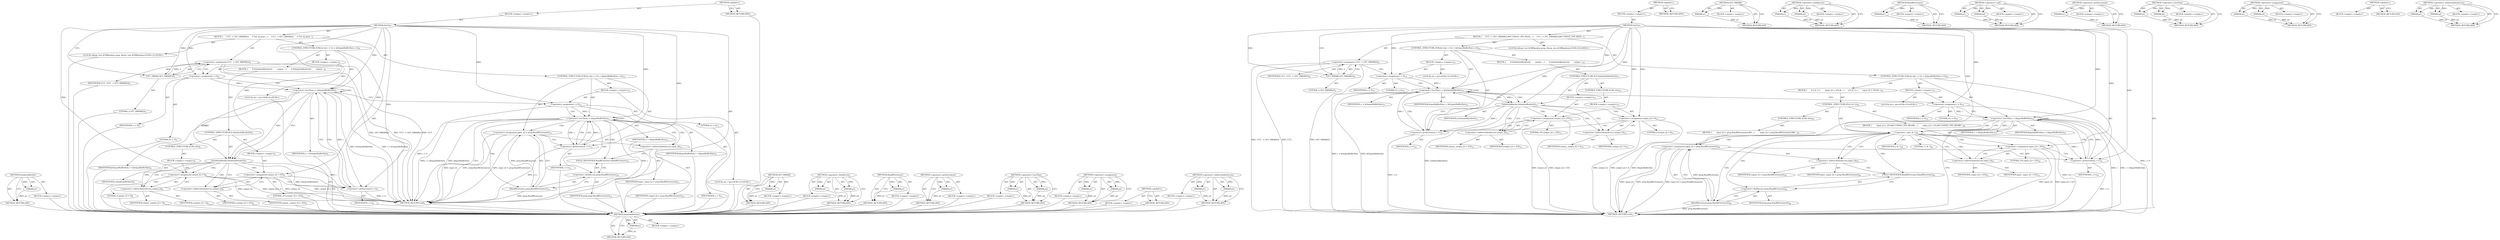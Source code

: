 digraph "&lt;operator&gt;.indirectIndexAccess" {
vulnerable_99 [label=<(METHOD,IsIndexInBorder)>];
vulnerable_100 [label=<(PARAM,p1)>];
vulnerable_101 [label=<(BLOCK,&lt;empty&gt;,&lt;empty&gt;)>];
vulnerable_102 [label=<(METHOD_RETURN,ANY)>];
vulnerable_6 [label=<(METHOD,&lt;global&gt;)<SUB>1</SUB>>];
vulnerable_7 [label=<(BLOCK,&lt;empty&gt;,&lt;empty&gt;)<SUB>1</SUB>>];
vulnerable_8 [label=<(METHOD,SetUp)<SUB>1</SUB>>];
vulnerable_9 [label=<(BLOCK,{
     UUT_ = GET_PARAM(2);
     /* Set up guar...,{
     UUT_ = GET_PARAM(2);
     /* Set up guar...)<SUB>1</SUB>>];
vulnerable_10 [label=<(&lt;operator&gt;.assignment,UUT_ = GET_PARAM(2))<SUB>2</SUB>>];
vulnerable_11 [label=<(IDENTIFIER,UUT_,UUT_ = GET_PARAM(2))<SUB>2</SUB>>];
vulnerable_12 [label=<(GET_PARAM,GET_PARAM(2))<SUB>2</SUB>>];
vulnerable_13 [label=<(LITERAL,2,GET_PARAM(2))<SUB>2</SUB>>];
vulnerable_14 [label=<(CONTROL_STRUCTURE,FOR,for (int i = 0;i &lt; kOutputBufferSize;++i))<SUB>4</SUB>>];
vulnerable_15 [label=<(BLOCK,&lt;empty&gt;,&lt;empty&gt;)<SUB>4</SUB>>];
vulnerable_16 [label="<(LOCAL,int i: int)<SUB>4</SUB>>"];
vulnerable_17 [label=<(&lt;operator&gt;.assignment,i = 0)<SUB>4</SUB>>];
vulnerable_18 [label=<(IDENTIFIER,i,i = 0)<SUB>4</SUB>>];
vulnerable_19 [label=<(LITERAL,0,i = 0)<SUB>4</SUB>>];
vulnerable_20 [label=<(&lt;operator&gt;.lessThan,i &lt; kOutputBufferSize)<SUB>4</SUB>>];
vulnerable_21 [label=<(IDENTIFIER,i,i &lt; kOutputBufferSize)<SUB>4</SUB>>];
vulnerable_22 [label=<(IDENTIFIER,kOutputBufferSize,i &lt; kOutputBufferSize)<SUB>4</SUB>>];
vulnerable_23 [label=<(&lt;operator&gt;.preIncrement,++i)<SUB>4</SUB>>];
vulnerable_24 [label=<(IDENTIFIER,i,++i)<SUB>4</SUB>>];
vulnerable_25 [label=<(BLOCK,{
       if (IsIndexInBorder(i))
        output...,{
       if (IsIndexInBorder(i))
        output...)<SUB>4</SUB>>];
vulnerable_26 [label=<(CONTROL_STRUCTURE,IF,if (IsIndexInBorder(i)))<SUB>5</SUB>>];
vulnerable_27 [label=<(IsIndexInBorder,IsIndexInBorder(i))<SUB>5</SUB>>];
vulnerable_28 [label=<(IDENTIFIER,i,IsIndexInBorder(i))<SUB>5</SUB>>];
vulnerable_29 [label=<(BLOCK,&lt;empty&gt;,&lt;empty&gt;)<SUB>6</SUB>>];
vulnerable_30 [label=<(&lt;operator&gt;.assignment,output_[i] = 255)<SUB>6</SUB>>];
vulnerable_31 [label=<(&lt;operator&gt;.indirectIndexAccess,output_[i])<SUB>6</SUB>>];
vulnerable_32 [label=<(IDENTIFIER,output_,output_[i] = 255)<SUB>6</SUB>>];
vulnerable_33 [label=<(IDENTIFIER,i,output_[i] = 255)<SUB>6</SUB>>];
vulnerable_34 [label=<(LITERAL,255,output_[i] = 255)<SUB>6</SUB>>];
vulnerable_35 [label=<(CONTROL_STRUCTURE,ELSE,else)<SUB>8</SUB>>];
vulnerable_36 [label=<(BLOCK,&lt;empty&gt;,&lt;empty&gt;)<SUB>8</SUB>>];
vulnerable_37 [label=<(&lt;operator&gt;.assignment,output_[i] = 0)<SUB>8</SUB>>];
vulnerable_38 [label=<(&lt;operator&gt;.indirectIndexAccess,output_[i])<SUB>8</SUB>>];
vulnerable_39 [label=<(IDENTIFIER,output_,output_[i] = 0)<SUB>8</SUB>>];
vulnerable_40 [label=<(IDENTIFIER,i,output_[i] = 0)<SUB>8</SUB>>];
vulnerable_41 [label=<(LITERAL,0,output_[i] = 0)<SUB>8</SUB>>];
vulnerable_42 [label="<(LOCAL,libvpx_test.ACMRandom prng: libvpx_test.ACMRandom)<SUB>12</SUB>>"];
vulnerable_43 [label=<(CONTROL_STRUCTURE,FOR,for (int i = 0;i &lt; kInputBufferSize;++i))<SUB>13</SUB>>];
vulnerable_44 [label=<(BLOCK,&lt;empty&gt;,&lt;empty&gt;)<SUB>13</SUB>>];
vulnerable_45 [label="<(LOCAL,int i: int)<SUB>13</SUB>>"];
vulnerable_46 [label=<(&lt;operator&gt;.assignment,i = 0)<SUB>13</SUB>>];
vulnerable_47 [label=<(IDENTIFIER,i,i = 0)<SUB>13</SUB>>];
vulnerable_48 [label=<(LITERAL,0,i = 0)<SUB>13</SUB>>];
vulnerable_49 [label=<(&lt;operator&gt;.lessThan,i &lt; kInputBufferSize)<SUB>13</SUB>>];
vulnerable_50 [label=<(IDENTIFIER,i,i &lt; kInputBufferSize)<SUB>13</SUB>>];
vulnerable_51 [label=<(IDENTIFIER,kInputBufferSize,i &lt; kInputBufferSize)<SUB>13</SUB>>];
vulnerable_52 [label=<(&lt;operator&gt;.preIncrement,++i)<SUB>13</SUB>>];
vulnerable_53 [label=<(IDENTIFIER,i,++i)<SUB>13</SUB>>];
vulnerable_54 [label=<(&lt;operator&gt;.assignment,input_[i] = prng.Rand8Extremes())<SUB>14</SUB>>];
vulnerable_55 [label=<(&lt;operator&gt;.indirectIndexAccess,input_[i])<SUB>14</SUB>>];
vulnerable_56 [label=<(IDENTIFIER,input_,input_[i] = prng.Rand8Extremes())<SUB>14</SUB>>];
vulnerable_57 [label=<(IDENTIFIER,i,input_[i] = prng.Rand8Extremes())<SUB>14</SUB>>];
vulnerable_58 [label=<(Rand8Extremes,prng.Rand8Extremes())<SUB>14</SUB>>];
vulnerable_59 [label=<(&lt;operator&gt;.fieldAccess,prng.Rand8Extremes)<SUB>14</SUB>>];
vulnerable_60 [label=<(IDENTIFIER,prng,prng.Rand8Extremes())<SUB>14</SUB>>];
vulnerable_61 [label=<(FIELD_IDENTIFIER,Rand8Extremes,Rand8Extremes)<SUB>14</SUB>>];
vulnerable_62 [label=<(METHOD_RETURN,void)<SUB>1</SUB>>];
vulnerable_64 [label=<(METHOD_RETURN,ANY)<SUB>1</SUB>>];
vulnerable_86 [label=<(METHOD,GET_PARAM)>];
vulnerable_87 [label=<(PARAM,p1)>];
vulnerable_88 [label=<(BLOCK,&lt;empty&gt;,&lt;empty&gt;)>];
vulnerable_89 [label=<(METHOD_RETURN,ANY)>];
vulnerable_112 [label=<(METHOD,&lt;operator&gt;.fieldAccess)>];
vulnerable_113 [label=<(PARAM,p1)>];
vulnerable_114 [label=<(PARAM,p2)>];
vulnerable_115 [label=<(BLOCK,&lt;empty&gt;,&lt;empty&gt;)>];
vulnerable_116 [label=<(METHOD_RETURN,ANY)>];
vulnerable_108 [label=<(METHOD,Rand8Extremes)>];
vulnerable_109 [label=<(PARAM,p1)>];
vulnerable_110 [label=<(BLOCK,&lt;empty&gt;,&lt;empty&gt;)>];
vulnerable_111 [label=<(METHOD_RETURN,ANY)>];
vulnerable_95 [label=<(METHOD,&lt;operator&gt;.preIncrement)>];
vulnerable_96 [label=<(PARAM,p1)>];
vulnerable_97 [label=<(BLOCK,&lt;empty&gt;,&lt;empty&gt;)>];
vulnerable_98 [label=<(METHOD_RETURN,ANY)>];
vulnerable_90 [label=<(METHOD,&lt;operator&gt;.lessThan)>];
vulnerable_91 [label=<(PARAM,p1)>];
vulnerable_92 [label=<(PARAM,p2)>];
vulnerable_93 [label=<(BLOCK,&lt;empty&gt;,&lt;empty&gt;)>];
vulnerable_94 [label=<(METHOD_RETURN,ANY)>];
vulnerable_81 [label=<(METHOD,&lt;operator&gt;.assignment)>];
vulnerable_82 [label=<(PARAM,p1)>];
vulnerable_83 [label=<(PARAM,p2)>];
vulnerable_84 [label=<(BLOCK,&lt;empty&gt;,&lt;empty&gt;)>];
vulnerable_85 [label=<(METHOD_RETURN,ANY)>];
vulnerable_75 [label=<(METHOD,&lt;global&gt;)<SUB>1</SUB>>];
vulnerable_76 [label=<(BLOCK,&lt;empty&gt;,&lt;empty&gt;)>];
vulnerable_77 [label=<(METHOD_RETURN,ANY)>];
vulnerable_103 [label=<(METHOD,&lt;operator&gt;.indirectIndexAccess)>];
vulnerable_104 [label=<(PARAM,p1)>];
vulnerable_105 [label=<(PARAM,p2)>];
vulnerable_106 [label=<(BLOCK,&lt;empty&gt;,&lt;empty&gt;)>];
vulnerable_107 [label=<(METHOD_RETURN,ANY)>];
fixed_112 [label=<(METHOD,IsIndexInBorder)>];
fixed_113 [label=<(PARAM,p1)>];
fixed_114 [label=<(BLOCK,&lt;empty&gt;,&lt;empty&gt;)>];
fixed_115 [label=<(METHOD_RETURN,ANY)>];
fixed_6 [label=<(METHOD,&lt;global&gt;)<SUB>1</SUB>>];
fixed_7 [label=<(BLOCK,&lt;empty&gt;,&lt;empty&gt;)<SUB>1</SUB>>];
fixed_8 [label=<(METHOD,SetUp)<SUB>1</SUB>>];
fixed_9 [label=<(BLOCK,{
     UUT_ = GET_PARAM(2);
#if CONFIG_VP9_HIGH...,{
     UUT_ = GET_PARAM(2);
#if CONFIG_VP9_HIGH...)<SUB>1</SUB>>];
fixed_10 [label=<(&lt;operator&gt;.assignment,UUT_ = GET_PARAM(2))<SUB>2</SUB>>];
fixed_11 [label=<(IDENTIFIER,UUT_,UUT_ = GET_PARAM(2))<SUB>2</SUB>>];
fixed_12 [label=<(GET_PARAM,GET_PARAM(2))<SUB>2</SUB>>];
fixed_13 [label=<(LITERAL,2,GET_PARAM(2))<SUB>2</SUB>>];
fixed_14 [label=<(CONTROL_STRUCTURE,FOR,for (int i = 0;i &lt; kOutputBufferSize;++i))<SUB>10</SUB>>];
fixed_15 [label=<(BLOCK,&lt;empty&gt;,&lt;empty&gt;)<SUB>10</SUB>>];
fixed_16 [label="<(LOCAL,int i: int)<SUB>10</SUB>>"];
fixed_17 [label=<(&lt;operator&gt;.assignment,i = 0)<SUB>10</SUB>>];
fixed_18 [label=<(IDENTIFIER,i,i = 0)<SUB>10</SUB>>];
fixed_19 [label=<(LITERAL,0,i = 0)<SUB>10</SUB>>];
fixed_20 [label=<(&lt;operator&gt;.lessThan,i &lt; kOutputBufferSize)<SUB>10</SUB>>];
fixed_21 [label=<(IDENTIFIER,i,i &lt; kOutputBufferSize)<SUB>10</SUB>>];
fixed_22 [label=<(IDENTIFIER,kOutputBufferSize,i &lt; kOutputBufferSize)<SUB>10</SUB>>];
fixed_23 [label=<(&lt;operator&gt;.preIncrement,++i)<SUB>10</SUB>>];
fixed_24 [label=<(IDENTIFIER,i,++i)<SUB>10</SUB>>];
fixed_25 [label=<(BLOCK,{
       if (IsIndexInBorder(i))
        output...,{
       if (IsIndexInBorder(i))
        output...)<SUB>10</SUB>>];
fixed_26 [label=<(CONTROL_STRUCTURE,IF,if (IsIndexInBorder(i)))<SUB>11</SUB>>];
fixed_27 [label=<(IsIndexInBorder,IsIndexInBorder(i))<SUB>11</SUB>>];
fixed_28 [label=<(IDENTIFIER,i,IsIndexInBorder(i))<SUB>11</SUB>>];
fixed_29 [label=<(BLOCK,&lt;empty&gt;,&lt;empty&gt;)<SUB>12</SUB>>];
fixed_30 [label=<(&lt;operator&gt;.assignment,output_[i] = 255)<SUB>12</SUB>>];
fixed_31 [label=<(&lt;operator&gt;.indirectIndexAccess,output_[i])<SUB>12</SUB>>];
fixed_32 [label=<(IDENTIFIER,output_,output_[i] = 255)<SUB>12</SUB>>];
fixed_33 [label=<(IDENTIFIER,i,output_[i] = 255)<SUB>12</SUB>>];
fixed_34 [label=<(LITERAL,255,output_[i] = 255)<SUB>12</SUB>>];
fixed_35 [label=<(CONTROL_STRUCTURE,ELSE,else)<SUB>14</SUB>>];
fixed_36 [label=<(BLOCK,&lt;empty&gt;,&lt;empty&gt;)<SUB>14</SUB>>];
fixed_37 [label=<(&lt;operator&gt;.assignment,output_[i] = 0)<SUB>14</SUB>>];
fixed_38 [label=<(&lt;operator&gt;.indirectIndexAccess,output_[i])<SUB>14</SUB>>];
fixed_39 [label=<(IDENTIFIER,output_,output_[i] = 0)<SUB>14</SUB>>];
fixed_40 [label=<(IDENTIFIER,i,output_[i] = 0)<SUB>14</SUB>>];
fixed_41 [label=<(LITERAL,0,output_[i] = 0)<SUB>14</SUB>>];
fixed_42 [label="<(LOCAL,libvpx_test.ACMRandom prng: libvpx_test.ACMRandom)<SUB>18</SUB>>"];
fixed_43 [label=<(CONTROL_STRUCTURE,FOR,for (int i = 0;i &lt; kInputBufferSize;++i))<SUB>19</SUB>>];
fixed_44 [label=<(BLOCK,&lt;empty&gt;,&lt;empty&gt;)<SUB>19</SUB>>];
fixed_45 [label="<(LOCAL,int i: int)<SUB>19</SUB>>"];
fixed_46 [label=<(&lt;operator&gt;.assignment,i = 0)<SUB>19</SUB>>];
fixed_47 [label=<(IDENTIFIER,i,i = 0)<SUB>19</SUB>>];
fixed_48 [label=<(LITERAL,0,i = 0)<SUB>19</SUB>>];
fixed_49 [label=<(&lt;operator&gt;.lessThan,i &lt; kInputBufferSize)<SUB>19</SUB>>];
fixed_50 [label=<(IDENTIFIER,i,i &lt; kInputBufferSize)<SUB>19</SUB>>];
fixed_51 [label=<(IDENTIFIER,kInputBufferSize,i &lt; kInputBufferSize)<SUB>19</SUB>>];
fixed_52 [label=<(&lt;operator&gt;.preIncrement,++i)<SUB>19</SUB>>];
fixed_53 [label=<(IDENTIFIER,i,++i)<SUB>19</SUB>>];
fixed_54 [label=<(BLOCK,{
      if (i &amp; 1) {
        input_[i] = 255;
#...,{
      if (i &amp; 1) {
        input_[i] = 255;
#...)<SUB>19</SUB>>];
fixed_55 [label=<(CONTROL_STRUCTURE,IF,if (i &amp; 1))<SUB>20</SUB>>];
fixed_56 [label=<(&lt;operator&gt;.and,i &amp; 1)<SUB>20</SUB>>];
fixed_57 [label=<(IDENTIFIER,i,i &amp; 1)<SUB>20</SUB>>];
fixed_58 [label=<(LITERAL,1,i &amp; 1)<SUB>20</SUB>>];
fixed_59 [label=<(BLOCK,{
        input_[i] = 255;
#if CONFIG_VP9_HIGHB...,{
        input_[i] = 255;
#if CONFIG_VP9_HIGHB...)<SUB>20</SUB>>];
fixed_60 [label=<(&lt;operator&gt;.assignment,input_[i] = 255)<SUB>21</SUB>>];
fixed_61 [label=<(&lt;operator&gt;.indirectIndexAccess,input_[i])<SUB>21</SUB>>];
fixed_62 [label=<(IDENTIFIER,input_,input_[i] = 255)<SUB>21</SUB>>];
fixed_63 [label=<(IDENTIFIER,i,input_[i] = 255)<SUB>21</SUB>>];
fixed_64 [label=<(LITERAL,255,input_[i] = 255)<SUB>21</SUB>>];
fixed_65 [label=<(CONTROL_STRUCTURE,ELSE,else)<SUB>25</SUB>>];
fixed_66 [label=<(BLOCK,{
        input_[i] = prng.Rand8Extremes();
#if...,{
        input_[i] = prng.Rand8Extremes();
#if...)<SUB>25</SUB>>];
fixed_67 [label=<(&lt;operator&gt;.assignment,input_[i] = prng.Rand8Extremes())<SUB>26</SUB>>];
fixed_68 [label=<(&lt;operator&gt;.indirectIndexAccess,input_[i])<SUB>26</SUB>>];
fixed_69 [label=<(IDENTIFIER,input_,input_[i] = prng.Rand8Extremes())<SUB>26</SUB>>];
fixed_70 [label=<(IDENTIFIER,i,input_[i] = prng.Rand8Extremes())<SUB>26</SUB>>];
fixed_71 [label=<(Rand8Extremes,prng.Rand8Extremes())<SUB>26</SUB>>];
fixed_72 [label=<(&lt;operator&gt;.fieldAccess,prng.Rand8Extremes)<SUB>26</SUB>>];
fixed_73 [label=<(IDENTIFIER,prng,prng.Rand8Extremes())<SUB>26</SUB>>];
fixed_74 [label=<(FIELD_IDENTIFIER,Rand8Extremes,Rand8Extremes)<SUB>26</SUB>>];
fixed_75 [label=<(METHOD_RETURN,void)<SUB>1</SUB>>];
fixed_77 [label=<(METHOD_RETURN,ANY)<SUB>1</SUB>>];
fixed_99 [label=<(METHOD,GET_PARAM)>];
fixed_100 [label=<(PARAM,p1)>];
fixed_101 [label=<(BLOCK,&lt;empty&gt;,&lt;empty&gt;)>];
fixed_102 [label=<(METHOD_RETURN,ANY)>];
fixed_130 [label=<(METHOD,&lt;operator&gt;.fieldAccess)>];
fixed_131 [label=<(PARAM,p1)>];
fixed_132 [label=<(PARAM,p2)>];
fixed_133 [label=<(BLOCK,&lt;empty&gt;,&lt;empty&gt;)>];
fixed_134 [label=<(METHOD_RETURN,ANY)>];
fixed_126 [label=<(METHOD,Rand8Extremes)>];
fixed_127 [label=<(PARAM,p1)>];
fixed_128 [label=<(BLOCK,&lt;empty&gt;,&lt;empty&gt;)>];
fixed_129 [label=<(METHOD_RETURN,ANY)>];
fixed_121 [label=<(METHOD,&lt;operator&gt;.and)>];
fixed_122 [label=<(PARAM,p1)>];
fixed_123 [label=<(PARAM,p2)>];
fixed_124 [label=<(BLOCK,&lt;empty&gt;,&lt;empty&gt;)>];
fixed_125 [label=<(METHOD_RETURN,ANY)>];
fixed_108 [label=<(METHOD,&lt;operator&gt;.preIncrement)>];
fixed_109 [label=<(PARAM,p1)>];
fixed_110 [label=<(BLOCK,&lt;empty&gt;,&lt;empty&gt;)>];
fixed_111 [label=<(METHOD_RETURN,ANY)>];
fixed_103 [label=<(METHOD,&lt;operator&gt;.lessThan)>];
fixed_104 [label=<(PARAM,p1)>];
fixed_105 [label=<(PARAM,p2)>];
fixed_106 [label=<(BLOCK,&lt;empty&gt;,&lt;empty&gt;)>];
fixed_107 [label=<(METHOD_RETURN,ANY)>];
fixed_94 [label=<(METHOD,&lt;operator&gt;.assignment)>];
fixed_95 [label=<(PARAM,p1)>];
fixed_96 [label=<(PARAM,p2)>];
fixed_97 [label=<(BLOCK,&lt;empty&gt;,&lt;empty&gt;)>];
fixed_98 [label=<(METHOD_RETURN,ANY)>];
fixed_88 [label=<(METHOD,&lt;global&gt;)<SUB>1</SUB>>];
fixed_89 [label=<(BLOCK,&lt;empty&gt;,&lt;empty&gt;)>];
fixed_90 [label=<(METHOD_RETURN,ANY)>];
fixed_116 [label=<(METHOD,&lt;operator&gt;.indirectIndexAccess)>];
fixed_117 [label=<(PARAM,p1)>];
fixed_118 [label=<(PARAM,p2)>];
fixed_119 [label=<(BLOCK,&lt;empty&gt;,&lt;empty&gt;)>];
fixed_120 [label=<(METHOD_RETURN,ANY)>];
vulnerable_99 -> vulnerable_100  [key=0, label="AST: "];
vulnerable_99 -> vulnerable_100  [key=1, label="DDG: "];
vulnerable_99 -> vulnerable_101  [key=0, label="AST: "];
vulnerable_99 -> vulnerable_102  [key=0, label="AST: "];
vulnerable_99 -> vulnerable_102  [key=1, label="CFG: "];
vulnerable_100 -> vulnerable_102  [key=0, label="DDG: p1"];
vulnerable_101 -> fixed_112  [key=0];
vulnerable_102 -> fixed_112  [key=0];
vulnerable_6 -> vulnerable_7  [key=0, label="AST: "];
vulnerable_6 -> vulnerable_64  [key=0, label="AST: "];
vulnerable_6 -> vulnerable_64  [key=1, label="CFG: "];
vulnerable_7 -> vulnerable_8  [key=0, label="AST: "];
vulnerable_8 -> vulnerable_9  [key=0, label="AST: "];
vulnerable_8 -> vulnerable_62  [key=0, label="AST: "];
vulnerable_8 -> vulnerable_12  [key=0, label="CFG: "];
vulnerable_8 -> vulnerable_12  [key=1, label="DDG: "];
vulnerable_8 -> vulnerable_17  [key=0, label="DDG: "];
vulnerable_8 -> vulnerable_20  [key=0, label="DDG: "];
vulnerable_8 -> vulnerable_23  [key=0, label="DDG: "];
vulnerable_8 -> vulnerable_46  [key=0, label="DDG: "];
vulnerable_8 -> vulnerable_49  [key=0, label="DDG: "];
vulnerable_8 -> vulnerable_52  [key=0, label="DDG: "];
vulnerable_8 -> vulnerable_27  [key=0, label="DDG: "];
vulnerable_8 -> vulnerable_30  [key=0, label="DDG: "];
vulnerable_8 -> vulnerable_37  [key=0, label="DDG: "];
vulnerable_9 -> vulnerable_10  [key=0, label="AST: "];
vulnerable_9 -> vulnerable_14  [key=0, label="AST: "];
vulnerable_9 -> vulnerable_42  [key=0, label="AST: "];
vulnerable_9 -> vulnerable_43  [key=0, label="AST: "];
vulnerable_10 -> vulnerable_11  [key=0, label="AST: "];
vulnerable_10 -> vulnerable_12  [key=0, label="AST: "];
vulnerable_10 -> vulnerable_17  [key=0, label="CFG: "];
vulnerable_10 -> vulnerable_62  [key=0, label="DDG: GET_PARAM(2)"];
vulnerable_10 -> vulnerable_62  [key=1, label="DDG: UUT_ = GET_PARAM(2)"];
vulnerable_10 -> vulnerable_62  [key=2, label="DDG: UUT_"];
vulnerable_11 -> fixed_112  [key=0];
vulnerable_12 -> vulnerable_13  [key=0, label="AST: "];
vulnerable_12 -> vulnerable_10  [key=0, label="CFG: "];
vulnerable_12 -> vulnerable_10  [key=1, label="DDG: 2"];
vulnerable_13 -> fixed_112  [key=0];
vulnerable_14 -> vulnerable_15  [key=0, label="AST: "];
vulnerable_14 -> vulnerable_20  [key=0, label="AST: "];
vulnerable_14 -> vulnerable_23  [key=0, label="AST: "];
vulnerable_14 -> vulnerable_25  [key=0, label="AST: "];
vulnerable_15 -> vulnerable_16  [key=0, label="AST: "];
vulnerable_15 -> vulnerable_17  [key=0, label="AST: "];
vulnerable_16 -> fixed_112  [key=0];
vulnerable_17 -> vulnerable_18  [key=0, label="AST: "];
vulnerable_17 -> vulnerable_19  [key=0, label="AST: "];
vulnerable_17 -> vulnerable_20  [key=0, label="CFG: "];
vulnerable_17 -> vulnerable_20  [key=1, label="DDG: i"];
vulnerable_18 -> fixed_112  [key=0];
vulnerable_19 -> fixed_112  [key=0];
vulnerable_20 -> vulnerable_21  [key=0, label="AST: "];
vulnerable_20 -> vulnerable_22  [key=0, label="AST: "];
vulnerable_20 -> vulnerable_27  [key=0, label="CFG: "];
vulnerable_20 -> vulnerable_27  [key=1, label="DDG: i"];
vulnerable_20 -> vulnerable_27  [key=2, label="CDG: "];
vulnerable_20 -> vulnerable_46  [key=0, label="CFG: "];
vulnerable_20 -> vulnerable_62  [key=0, label="DDG: i &lt; kOutputBufferSize"];
vulnerable_20 -> vulnerable_62  [key=1, label="DDG: kOutputBufferSize"];
vulnerable_20 -> vulnerable_23  [key=0, label="CDG: "];
vulnerable_20 -> vulnerable_20  [key=0, label="CDG: "];
vulnerable_21 -> fixed_112  [key=0];
vulnerable_22 -> fixed_112  [key=0];
vulnerable_23 -> vulnerable_24  [key=0, label="AST: "];
vulnerable_23 -> vulnerable_20  [key=0, label="CFG: "];
vulnerable_23 -> vulnerable_20  [key=1, label="DDG: i"];
vulnerable_23 -> vulnerable_62  [key=0, label="DDG: ++i"];
vulnerable_24 -> fixed_112  [key=0];
vulnerable_25 -> vulnerable_26  [key=0, label="AST: "];
vulnerable_26 -> vulnerable_27  [key=0, label="AST: "];
vulnerable_26 -> vulnerable_29  [key=0, label="AST: "];
vulnerable_26 -> vulnerable_35  [key=0, label="AST: "];
vulnerable_27 -> vulnerable_28  [key=0, label="AST: "];
vulnerable_27 -> vulnerable_31  [key=0, label="CFG: "];
vulnerable_27 -> vulnerable_31  [key=1, label="CDG: "];
vulnerable_27 -> vulnerable_38  [key=0, label="CFG: "];
vulnerable_27 -> vulnerable_38  [key=1, label="CDG: "];
vulnerable_27 -> vulnerable_62  [key=0, label="DDG: IsIndexInBorder(i)"];
vulnerable_27 -> vulnerable_23  [key=0, label="DDG: i"];
vulnerable_27 -> vulnerable_30  [key=0, label="CDG: "];
vulnerable_27 -> vulnerable_37  [key=0, label="CDG: "];
vulnerable_28 -> fixed_112  [key=0];
vulnerable_29 -> vulnerable_30  [key=0, label="AST: "];
vulnerable_30 -> vulnerable_31  [key=0, label="AST: "];
vulnerable_30 -> vulnerable_34  [key=0, label="AST: "];
vulnerable_30 -> vulnerable_23  [key=0, label="CFG: "];
vulnerable_30 -> vulnerable_62  [key=0, label="DDG: output_[i]"];
vulnerable_30 -> vulnerable_62  [key=1, label="DDG: output_[i] = 255"];
vulnerable_31 -> vulnerable_32  [key=0, label="AST: "];
vulnerable_31 -> vulnerable_33  [key=0, label="AST: "];
vulnerable_31 -> vulnerable_30  [key=0, label="CFG: "];
vulnerable_32 -> fixed_112  [key=0];
vulnerable_33 -> fixed_112  [key=0];
vulnerable_34 -> fixed_112  [key=0];
vulnerable_35 -> vulnerable_36  [key=0, label="AST: "];
vulnerable_36 -> vulnerable_37  [key=0, label="AST: "];
vulnerable_37 -> vulnerable_38  [key=0, label="AST: "];
vulnerable_37 -> vulnerable_41  [key=0, label="AST: "];
vulnerable_37 -> vulnerable_23  [key=0, label="CFG: "];
vulnerable_37 -> vulnerable_62  [key=0, label="DDG: output_[i]"];
vulnerable_37 -> vulnerable_62  [key=1, label="DDG: output_[i] = 0"];
vulnerable_38 -> vulnerable_39  [key=0, label="AST: "];
vulnerable_38 -> vulnerable_40  [key=0, label="AST: "];
vulnerable_38 -> vulnerable_37  [key=0, label="CFG: "];
vulnerable_39 -> fixed_112  [key=0];
vulnerable_40 -> fixed_112  [key=0];
vulnerable_41 -> fixed_112  [key=0];
vulnerable_42 -> fixed_112  [key=0];
vulnerable_43 -> vulnerable_44  [key=0, label="AST: "];
vulnerable_43 -> vulnerable_49  [key=0, label="AST: "];
vulnerable_43 -> vulnerable_52  [key=0, label="AST: "];
vulnerable_43 -> vulnerable_54  [key=0, label="AST: "];
vulnerable_44 -> vulnerable_45  [key=0, label="AST: "];
vulnerable_44 -> vulnerable_46  [key=0, label="AST: "];
vulnerable_45 -> fixed_112  [key=0];
vulnerable_46 -> vulnerable_47  [key=0, label="AST: "];
vulnerable_46 -> vulnerable_48  [key=0, label="AST: "];
vulnerable_46 -> vulnerable_49  [key=0, label="CFG: "];
vulnerable_46 -> vulnerable_49  [key=1, label="DDG: i"];
vulnerable_46 -> vulnerable_62  [key=0, label="DDG: i = 0"];
vulnerable_47 -> fixed_112  [key=0];
vulnerable_48 -> fixed_112  [key=0];
vulnerable_49 -> vulnerable_50  [key=0, label="AST: "];
vulnerable_49 -> vulnerable_51  [key=0, label="AST: "];
vulnerable_49 -> vulnerable_62  [key=0, label="CFG: "];
vulnerable_49 -> vulnerable_62  [key=1, label="DDG: i"];
vulnerable_49 -> vulnerable_62  [key=2, label="DDG: i &lt; kInputBufferSize"];
vulnerable_49 -> vulnerable_62  [key=3, label="DDG: kInputBufferSize"];
vulnerable_49 -> vulnerable_55  [key=0, label="CFG: "];
vulnerable_49 -> vulnerable_55  [key=1, label="CDG: "];
vulnerable_49 -> vulnerable_52  [key=0, label="DDG: i"];
vulnerable_49 -> vulnerable_52  [key=1, label="CDG: "];
vulnerable_49 -> vulnerable_58  [key=0, label="CDG: "];
vulnerable_49 -> vulnerable_49  [key=0, label="CDG: "];
vulnerable_49 -> vulnerable_61  [key=0, label="CDG: "];
vulnerable_49 -> vulnerable_59  [key=0, label="CDG: "];
vulnerable_49 -> vulnerable_54  [key=0, label="CDG: "];
vulnerable_50 -> fixed_112  [key=0];
vulnerable_51 -> fixed_112  [key=0];
vulnerable_52 -> vulnerable_53  [key=0, label="AST: "];
vulnerable_52 -> vulnerable_49  [key=0, label="CFG: "];
vulnerable_52 -> vulnerable_49  [key=1, label="DDG: i"];
vulnerable_52 -> vulnerable_62  [key=0, label="DDG: ++i"];
vulnerable_53 -> fixed_112  [key=0];
vulnerable_54 -> vulnerable_55  [key=0, label="AST: "];
vulnerable_54 -> vulnerable_58  [key=0, label="AST: "];
vulnerable_54 -> vulnerable_52  [key=0, label="CFG: "];
vulnerable_54 -> vulnerable_62  [key=0, label="DDG: input_[i]"];
vulnerable_54 -> vulnerable_62  [key=1, label="DDG: prng.Rand8Extremes()"];
vulnerable_54 -> vulnerable_62  [key=2, label="DDG: input_[i] = prng.Rand8Extremes()"];
vulnerable_55 -> vulnerable_56  [key=0, label="AST: "];
vulnerable_55 -> vulnerable_57  [key=0, label="AST: "];
vulnerable_55 -> vulnerable_61  [key=0, label="CFG: "];
vulnerable_56 -> fixed_112  [key=0];
vulnerable_57 -> fixed_112  [key=0];
vulnerable_58 -> vulnerable_59  [key=0, label="AST: "];
vulnerable_58 -> vulnerable_54  [key=0, label="CFG: "];
vulnerable_58 -> vulnerable_54  [key=1, label="DDG: prng.Rand8Extremes"];
vulnerable_58 -> vulnerable_62  [key=0, label="DDG: prng.Rand8Extremes"];
vulnerable_59 -> vulnerable_60  [key=0, label="AST: "];
vulnerable_59 -> vulnerable_61  [key=0, label="AST: "];
vulnerable_59 -> vulnerable_58  [key=0, label="CFG: "];
vulnerable_60 -> fixed_112  [key=0];
vulnerable_61 -> vulnerable_59  [key=0, label="CFG: "];
vulnerable_62 -> fixed_112  [key=0];
vulnerable_64 -> fixed_112  [key=0];
vulnerable_86 -> vulnerable_87  [key=0, label="AST: "];
vulnerable_86 -> vulnerable_87  [key=1, label="DDG: "];
vulnerable_86 -> vulnerable_88  [key=0, label="AST: "];
vulnerable_86 -> vulnerable_89  [key=0, label="AST: "];
vulnerable_86 -> vulnerable_89  [key=1, label="CFG: "];
vulnerable_87 -> vulnerable_89  [key=0, label="DDG: p1"];
vulnerable_88 -> fixed_112  [key=0];
vulnerable_89 -> fixed_112  [key=0];
vulnerable_112 -> vulnerable_113  [key=0, label="AST: "];
vulnerable_112 -> vulnerable_113  [key=1, label="DDG: "];
vulnerable_112 -> vulnerable_115  [key=0, label="AST: "];
vulnerable_112 -> vulnerable_114  [key=0, label="AST: "];
vulnerable_112 -> vulnerable_114  [key=1, label="DDG: "];
vulnerable_112 -> vulnerable_116  [key=0, label="AST: "];
vulnerable_112 -> vulnerable_116  [key=1, label="CFG: "];
vulnerable_113 -> vulnerable_116  [key=0, label="DDG: p1"];
vulnerable_114 -> vulnerable_116  [key=0, label="DDG: p2"];
vulnerable_115 -> fixed_112  [key=0];
vulnerable_116 -> fixed_112  [key=0];
vulnerable_108 -> vulnerable_109  [key=0, label="AST: "];
vulnerable_108 -> vulnerable_109  [key=1, label="DDG: "];
vulnerable_108 -> vulnerable_110  [key=0, label="AST: "];
vulnerable_108 -> vulnerable_111  [key=0, label="AST: "];
vulnerable_108 -> vulnerable_111  [key=1, label="CFG: "];
vulnerable_109 -> vulnerable_111  [key=0, label="DDG: p1"];
vulnerable_110 -> fixed_112  [key=0];
vulnerable_111 -> fixed_112  [key=0];
vulnerable_95 -> vulnerable_96  [key=0, label="AST: "];
vulnerable_95 -> vulnerable_96  [key=1, label="DDG: "];
vulnerable_95 -> vulnerable_97  [key=0, label="AST: "];
vulnerable_95 -> vulnerable_98  [key=0, label="AST: "];
vulnerable_95 -> vulnerable_98  [key=1, label="CFG: "];
vulnerable_96 -> vulnerable_98  [key=0, label="DDG: p1"];
vulnerable_97 -> fixed_112  [key=0];
vulnerable_98 -> fixed_112  [key=0];
vulnerable_90 -> vulnerable_91  [key=0, label="AST: "];
vulnerable_90 -> vulnerable_91  [key=1, label="DDG: "];
vulnerable_90 -> vulnerable_93  [key=0, label="AST: "];
vulnerable_90 -> vulnerable_92  [key=0, label="AST: "];
vulnerable_90 -> vulnerable_92  [key=1, label="DDG: "];
vulnerable_90 -> vulnerable_94  [key=0, label="AST: "];
vulnerable_90 -> vulnerable_94  [key=1, label="CFG: "];
vulnerable_91 -> vulnerable_94  [key=0, label="DDG: p1"];
vulnerable_92 -> vulnerable_94  [key=0, label="DDG: p2"];
vulnerable_93 -> fixed_112  [key=0];
vulnerable_94 -> fixed_112  [key=0];
vulnerable_81 -> vulnerable_82  [key=0, label="AST: "];
vulnerable_81 -> vulnerable_82  [key=1, label="DDG: "];
vulnerable_81 -> vulnerable_84  [key=0, label="AST: "];
vulnerable_81 -> vulnerable_83  [key=0, label="AST: "];
vulnerable_81 -> vulnerable_83  [key=1, label="DDG: "];
vulnerable_81 -> vulnerable_85  [key=0, label="AST: "];
vulnerable_81 -> vulnerable_85  [key=1, label="CFG: "];
vulnerable_82 -> vulnerable_85  [key=0, label="DDG: p1"];
vulnerable_83 -> vulnerable_85  [key=0, label="DDG: p2"];
vulnerable_84 -> fixed_112  [key=0];
vulnerable_85 -> fixed_112  [key=0];
vulnerable_75 -> vulnerable_76  [key=0, label="AST: "];
vulnerable_75 -> vulnerable_77  [key=0, label="AST: "];
vulnerable_75 -> vulnerable_77  [key=1, label="CFG: "];
vulnerable_76 -> fixed_112  [key=0];
vulnerable_77 -> fixed_112  [key=0];
vulnerable_103 -> vulnerable_104  [key=0, label="AST: "];
vulnerable_103 -> vulnerable_104  [key=1, label="DDG: "];
vulnerable_103 -> vulnerable_106  [key=0, label="AST: "];
vulnerable_103 -> vulnerable_105  [key=0, label="AST: "];
vulnerable_103 -> vulnerable_105  [key=1, label="DDG: "];
vulnerable_103 -> vulnerable_107  [key=0, label="AST: "];
vulnerable_103 -> vulnerable_107  [key=1, label="CFG: "];
vulnerable_104 -> vulnerable_107  [key=0, label="DDG: p1"];
vulnerable_105 -> vulnerable_107  [key=0, label="DDG: p2"];
vulnerable_106 -> fixed_112  [key=0];
vulnerable_107 -> fixed_112  [key=0];
fixed_112 -> fixed_113  [key=0, label="AST: "];
fixed_112 -> fixed_113  [key=1, label="DDG: "];
fixed_112 -> fixed_114  [key=0, label="AST: "];
fixed_112 -> fixed_115  [key=0, label="AST: "];
fixed_112 -> fixed_115  [key=1, label="CFG: "];
fixed_113 -> fixed_115  [key=0, label="DDG: p1"];
fixed_6 -> fixed_7  [key=0, label="AST: "];
fixed_6 -> fixed_77  [key=0, label="AST: "];
fixed_6 -> fixed_77  [key=1, label="CFG: "];
fixed_7 -> fixed_8  [key=0, label="AST: "];
fixed_8 -> fixed_9  [key=0, label="AST: "];
fixed_8 -> fixed_75  [key=0, label="AST: "];
fixed_8 -> fixed_12  [key=0, label="CFG: "];
fixed_8 -> fixed_12  [key=1, label="DDG: "];
fixed_8 -> fixed_17  [key=0, label="DDG: "];
fixed_8 -> fixed_20  [key=0, label="DDG: "];
fixed_8 -> fixed_23  [key=0, label="DDG: "];
fixed_8 -> fixed_46  [key=0, label="DDG: "];
fixed_8 -> fixed_49  [key=0, label="DDG: "];
fixed_8 -> fixed_52  [key=0, label="DDG: "];
fixed_8 -> fixed_27  [key=0, label="DDG: "];
fixed_8 -> fixed_30  [key=0, label="DDG: "];
fixed_8 -> fixed_56  [key=0, label="DDG: "];
fixed_8 -> fixed_60  [key=0, label="DDG: "];
fixed_8 -> fixed_37  [key=0, label="DDG: "];
fixed_9 -> fixed_10  [key=0, label="AST: "];
fixed_9 -> fixed_14  [key=0, label="AST: "];
fixed_9 -> fixed_42  [key=0, label="AST: "];
fixed_9 -> fixed_43  [key=0, label="AST: "];
fixed_10 -> fixed_11  [key=0, label="AST: "];
fixed_10 -> fixed_12  [key=0, label="AST: "];
fixed_10 -> fixed_17  [key=0, label="CFG: "];
fixed_10 -> fixed_75  [key=0, label="DDG: GET_PARAM(2)"];
fixed_10 -> fixed_75  [key=1, label="DDG: UUT_ = GET_PARAM(2)"];
fixed_10 -> fixed_75  [key=2, label="DDG: UUT_"];
fixed_12 -> fixed_13  [key=0, label="AST: "];
fixed_12 -> fixed_10  [key=0, label="CFG: "];
fixed_12 -> fixed_10  [key=1, label="DDG: 2"];
fixed_14 -> fixed_15  [key=0, label="AST: "];
fixed_14 -> fixed_20  [key=0, label="AST: "];
fixed_14 -> fixed_23  [key=0, label="AST: "];
fixed_14 -> fixed_25  [key=0, label="AST: "];
fixed_15 -> fixed_16  [key=0, label="AST: "];
fixed_15 -> fixed_17  [key=0, label="AST: "];
fixed_17 -> fixed_18  [key=0, label="AST: "];
fixed_17 -> fixed_19  [key=0, label="AST: "];
fixed_17 -> fixed_20  [key=0, label="CFG: "];
fixed_17 -> fixed_20  [key=1, label="DDG: i"];
fixed_20 -> fixed_21  [key=0, label="AST: "];
fixed_20 -> fixed_22  [key=0, label="AST: "];
fixed_20 -> fixed_27  [key=0, label="CFG: "];
fixed_20 -> fixed_27  [key=1, label="DDG: i"];
fixed_20 -> fixed_27  [key=2, label="CDG: "];
fixed_20 -> fixed_46  [key=0, label="CFG: "];
fixed_20 -> fixed_75  [key=0, label="DDG: i &lt; kOutputBufferSize"];
fixed_20 -> fixed_75  [key=1, label="DDG: kOutputBufferSize"];
fixed_20 -> fixed_23  [key=0, label="CDG: "];
fixed_20 -> fixed_20  [key=0, label="CDG: "];
fixed_23 -> fixed_24  [key=0, label="AST: "];
fixed_23 -> fixed_20  [key=0, label="CFG: "];
fixed_23 -> fixed_20  [key=1, label="DDG: i"];
fixed_23 -> fixed_75  [key=0, label="DDG: ++i"];
fixed_25 -> fixed_26  [key=0, label="AST: "];
fixed_26 -> fixed_27  [key=0, label="AST: "];
fixed_26 -> fixed_29  [key=0, label="AST: "];
fixed_26 -> fixed_35  [key=0, label="AST: "];
fixed_27 -> fixed_28  [key=0, label="AST: "];
fixed_27 -> fixed_31  [key=0, label="CFG: "];
fixed_27 -> fixed_31  [key=1, label="CDG: "];
fixed_27 -> fixed_38  [key=0, label="CFG: "];
fixed_27 -> fixed_38  [key=1, label="CDG: "];
fixed_27 -> fixed_75  [key=0, label="DDG: IsIndexInBorder(i)"];
fixed_27 -> fixed_23  [key=0, label="DDG: i"];
fixed_27 -> fixed_30  [key=0, label="CDG: "];
fixed_27 -> fixed_37  [key=0, label="CDG: "];
fixed_29 -> fixed_30  [key=0, label="AST: "];
fixed_30 -> fixed_31  [key=0, label="AST: "];
fixed_30 -> fixed_34  [key=0, label="AST: "];
fixed_30 -> fixed_23  [key=0, label="CFG: "];
fixed_30 -> fixed_75  [key=0, label="DDG: output_[i]"];
fixed_30 -> fixed_75  [key=1, label="DDG: output_[i] = 255"];
fixed_31 -> fixed_32  [key=0, label="AST: "];
fixed_31 -> fixed_33  [key=0, label="AST: "];
fixed_31 -> fixed_30  [key=0, label="CFG: "];
fixed_35 -> fixed_36  [key=0, label="AST: "];
fixed_36 -> fixed_37  [key=0, label="AST: "];
fixed_37 -> fixed_38  [key=0, label="AST: "];
fixed_37 -> fixed_41  [key=0, label="AST: "];
fixed_37 -> fixed_23  [key=0, label="CFG: "];
fixed_37 -> fixed_75  [key=0, label="DDG: output_[i]"];
fixed_37 -> fixed_75  [key=1, label="DDG: output_[i] = 0"];
fixed_38 -> fixed_39  [key=0, label="AST: "];
fixed_38 -> fixed_40  [key=0, label="AST: "];
fixed_38 -> fixed_37  [key=0, label="CFG: "];
fixed_43 -> fixed_44  [key=0, label="AST: "];
fixed_43 -> fixed_49  [key=0, label="AST: "];
fixed_43 -> fixed_52  [key=0, label="AST: "];
fixed_43 -> fixed_54  [key=0, label="AST: "];
fixed_44 -> fixed_45  [key=0, label="AST: "];
fixed_44 -> fixed_46  [key=0, label="AST: "];
fixed_46 -> fixed_47  [key=0, label="AST: "];
fixed_46 -> fixed_48  [key=0, label="AST: "];
fixed_46 -> fixed_49  [key=0, label="CFG: "];
fixed_46 -> fixed_49  [key=1, label="DDG: i"];
fixed_46 -> fixed_75  [key=0, label="DDG: i = 0"];
fixed_49 -> fixed_50  [key=0, label="AST: "];
fixed_49 -> fixed_51  [key=0, label="AST: "];
fixed_49 -> fixed_75  [key=0, label="CFG: "];
fixed_49 -> fixed_75  [key=1, label="DDG: i"];
fixed_49 -> fixed_75  [key=2, label="DDG: i &lt; kInputBufferSize"];
fixed_49 -> fixed_75  [key=3, label="DDG: kInputBufferSize"];
fixed_49 -> fixed_56  [key=0, label="CFG: "];
fixed_49 -> fixed_56  [key=1, label="DDG: i"];
fixed_49 -> fixed_56  [key=2, label="CDG: "];
fixed_49 -> fixed_49  [key=0, label="CDG: "];
fixed_49 -> fixed_52  [key=0, label="CDG: "];
fixed_52 -> fixed_53  [key=0, label="AST: "];
fixed_52 -> fixed_49  [key=0, label="CFG: "];
fixed_52 -> fixed_49  [key=1, label="DDG: i"];
fixed_52 -> fixed_75  [key=0, label="DDG: ++i"];
fixed_54 -> fixed_55  [key=0, label="AST: "];
fixed_55 -> fixed_56  [key=0, label="AST: "];
fixed_55 -> fixed_59  [key=0, label="AST: "];
fixed_55 -> fixed_65  [key=0, label="AST: "];
fixed_56 -> fixed_57  [key=0, label="AST: "];
fixed_56 -> fixed_58  [key=0, label="AST: "];
fixed_56 -> fixed_61  [key=0, label="CFG: "];
fixed_56 -> fixed_61  [key=1, label="CDG: "];
fixed_56 -> fixed_68  [key=0, label="CFG: "];
fixed_56 -> fixed_68  [key=1, label="CDG: "];
fixed_56 -> fixed_75  [key=0, label="DDG: i &amp; 1"];
fixed_56 -> fixed_52  [key=0, label="DDG: i"];
fixed_56 -> fixed_60  [key=0, label="CDG: "];
fixed_56 -> fixed_71  [key=0, label="CDG: "];
fixed_56 -> fixed_72  [key=0, label="CDG: "];
fixed_56 -> fixed_67  [key=0, label="CDG: "];
fixed_56 -> fixed_74  [key=0, label="CDG: "];
fixed_59 -> fixed_60  [key=0, label="AST: "];
fixed_60 -> fixed_61  [key=0, label="AST: "];
fixed_60 -> fixed_64  [key=0, label="AST: "];
fixed_60 -> fixed_52  [key=0, label="CFG: "];
fixed_60 -> fixed_75  [key=0, label="DDG: input_[i]"];
fixed_60 -> fixed_75  [key=1, label="DDG: input_[i] = 255"];
fixed_61 -> fixed_62  [key=0, label="AST: "];
fixed_61 -> fixed_63  [key=0, label="AST: "];
fixed_61 -> fixed_60  [key=0, label="CFG: "];
fixed_65 -> fixed_66  [key=0, label="AST: "];
fixed_66 -> fixed_67  [key=0, label="AST: "];
fixed_67 -> fixed_68  [key=0, label="AST: "];
fixed_67 -> fixed_71  [key=0, label="AST: "];
fixed_67 -> fixed_52  [key=0, label="CFG: "];
fixed_67 -> fixed_75  [key=0, label="DDG: input_[i]"];
fixed_67 -> fixed_75  [key=1, label="DDG: prng.Rand8Extremes()"];
fixed_67 -> fixed_75  [key=2, label="DDG: input_[i] = prng.Rand8Extremes()"];
fixed_68 -> fixed_69  [key=0, label="AST: "];
fixed_68 -> fixed_70  [key=0, label="AST: "];
fixed_68 -> fixed_74  [key=0, label="CFG: "];
fixed_71 -> fixed_72  [key=0, label="AST: "];
fixed_71 -> fixed_67  [key=0, label="CFG: "];
fixed_71 -> fixed_67  [key=1, label="DDG: prng.Rand8Extremes"];
fixed_71 -> fixed_75  [key=0, label="DDG: prng.Rand8Extremes"];
fixed_72 -> fixed_73  [key=0, label="AST: "];
fixed_72 -> fixed_74  [key=0, label="AST: "];
fixed_72 -> fixed_71  [key=0, label="CFG: "];
fixed_74 -> fixed_72  [key=0, label="CFG: "];
fixed_99 -> fixed_100  [key=0, label="AST: "];
fixed_99 -> fixed_100  [key=1, label="DDG: "];
fixed_99 -> fixed_101  [key=0, label="AST: "];
fixed_99 -> fixed_102  [key=0, label="AST: "];
fixed_99 -> fixed_102  [key=1, label="CFG: "];
fixed_100 -> fixed_102  [key=0, label="DDG: p1"];
fixed_130 -> fixed_131  [key=0, label="AST: "];
fixed_130 -> fixed_131  [key=1, label="DDG: "];
fixed_130 -> fixed_133  [key=0, label="AST: "];
fixed_130 -> fixed_132  [key=0, label="AST: "];
fixed_130 -> fixed_132  [key=1, label="DDG: "];
fixed_130 -> fixed_134  [key=0, label="AST: "];
fixed_130 -> fixed_134  [key=1, label="CFG: "];
fixed_131 -> fixed_134  [key=0, label="DDG: p1"];
fixed_132 -> fixed_134  [key=0, label="DDG: p2"];
fixed_126 -> fixed_127  [key=0, label="AST: "];
fixed_126 -> fixed_127  [key=1, label="DDG: "];
fixed_126 -> fixed_128  [key=0, label="AST: "];
fixed_126 -> fixed_129  [key=0, label="AST: "];
fixed_126 -> fixed_129  [key=1, label="CFG: "];
fixed_127 -> fixed_129  [key=0, label="DDG: p1"];
fixed_121 -> fixed_122  [key=0, label="AST: "];
fixed_121 -> fixed_122  [key=1, label="DDG: "];
fixed_121 -> fixed_124  [key=0, label="AST: "];
fixed_121 -> fixed_123  [key=0, label="AST: "];
fixed_121 -> fixed_123  [key=1, label="DDG: "];
fixed_121 -> fixed_125  [key=0, label="AST: "];
fixed_121 -> fixed_125  [key=1, label="CFG: "];
fixed_122 -> fixed_125  [key=0, label="DDG: p1"];
fixed_123 -> fixed_125  [key=0, label="DDG: p2"];
fixed_108 -> fixed_109  [key=0, label="AST: "];
fixed_108 -> fixed_109  [key=1, label="DDG: "];
fixed_108 -> fixed_110  [key=0, label="AST: "];
fixed_108 -> fixed_111  [key=0, label="AST: "];
fixed_108 -> fixed_111  [key=1, label="CFG: "];
fixed_109 -> fixed_111  [key=0, label="DDG: p1"];
fixed_103 -> fixed_104  [key=0, label="AST: "];
fixed_103 -> fixed_104  [key=1, label="DDG: "];
fixed_103 -> fixed_106  [key=0, label="AST: "];
fixed_103 -> fixed_105  [key=0, label="AST: "];
fixed_103 -> fixed_105  [key=1, label="DDG: "];
fixed_103 -> fixed_107  [key=0, label="AST: "];
fixed_103 -> fixed_107  [key=1, label="CFG: "];
fixed_104 -> fixed_107  [key=0, label="DDG: p1"];
fixed_105 -> fixed_107  [key=0, label="DDG: p2"];
fixed_94 -> fixed_95  [key=0, label="AST: "];
fixed_94 -> fixed_95  [key=1, label="DDG: "];
fixed_94 -> fixed_97  [key=0, label="AST: "];
fixed_94 -> fixed_96  [key=0, label="AST: "];
fixed_94 -> fixed_96  [key=1, label="DDG: "];
fixed_94 -> fixed_98  [key=0, label="AST: "];
fixed_94 -> fixed_98  [key=1, label="CFG: "];
fixed_95 -> fixed_98  [key=0, label="DDG: p1"];
fixed_96 -> fixed_98  [key=0, label="DDG: p2"];
fixed_88 -> fixed_89  [key=0, label="AST: "];
fixed_88 -> fixed_90  [key=0, label="AST: "];
fixed_88 -> fixed_90  [key=1, label="CFG: "];
fixed_116 -> fixed_117  [key=0, label="AST: "];
fixed_116 -> fixed_117  [key=1, label="DDG: "];
fixed_116 -> fixed_119  [key=0, label="AST: "];
fixed_116 -> fixed_118  [key=0, label="AST: "];
fixed_116 -> fixed_118  [key=1, label="DDG: "];
fixed_116 -> fixed_120  [key=0, label="AST: "];
fixed_116 -> fixed_120  [key=1, label="CFG: "];
fixed_117 -> fixed_120  [key=0, label="DDG: p1"];
fixed_118 -> fixed_120  [key=0, label="DDG: p2"];
}

